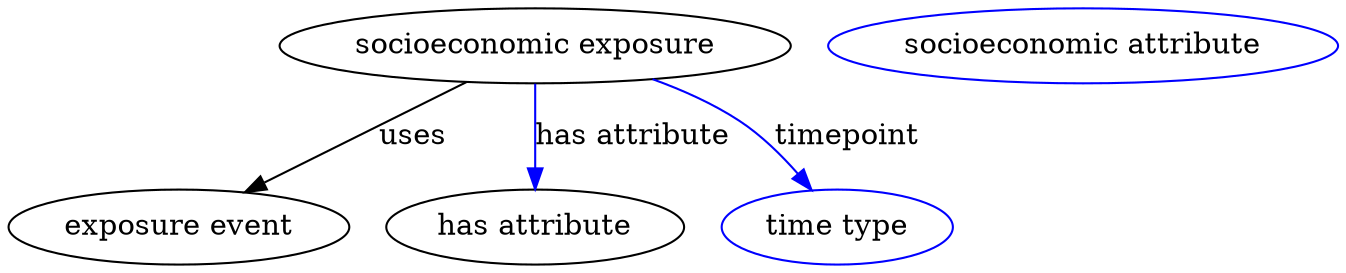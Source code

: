 digraph {
	graph [bb="0,0,507.24,123"];
	node [label="\N"];
	"socioeconomic exposure"	[height=0.5,
		label="socioeconomic exposure",
		pos="199.69,105",
		width=2.7261];
	"exposure event"	[height=0.5,
		pos="63.694,18",
		width=1.7693];
	"socioeconomic exposure" -> "exposure event"	[label=uses,
		lp="152.69,61.5",
		pos="e,88.916,34.764 173.47,87.611 151.84,74.094 121.01,54.822 97.523,40.143"];
	"has attribute"	[height=0.5,
		pos="199.69,18",
		width=1.4985];
	"socioeconomic exposure" -> "has attribute"	[color=blue,
		label="has attribute",
		lp="233.19,61.5",
		pos="e,199.69,36.175 199.69,86.799 199.69,75.163 199.69,59.548 199.69,46.237",
		style=solid];
	timepoint	[color=blue,
		height=0.5,
		label="time type",
		pos="315.69,18",
		width=1.2277];
	"socioeconomic exposure" -> timepoint	[color=blue,
		label=timepoint,
		lp="313.19,61.5",
		pos="e,303.65,35.34 238.1,88.353 249.13,83.008 260.83,76.465 270.69,69 280.39,61.66 289.64,52.019 297.21,43.164",
		style=solid];
	"socioeconomic exposure_has attribute"	[color=blue,
		height=0.5,
		label="socioeconomic attribute",
		pos="411.69,105",
		width=2.6539];
}
